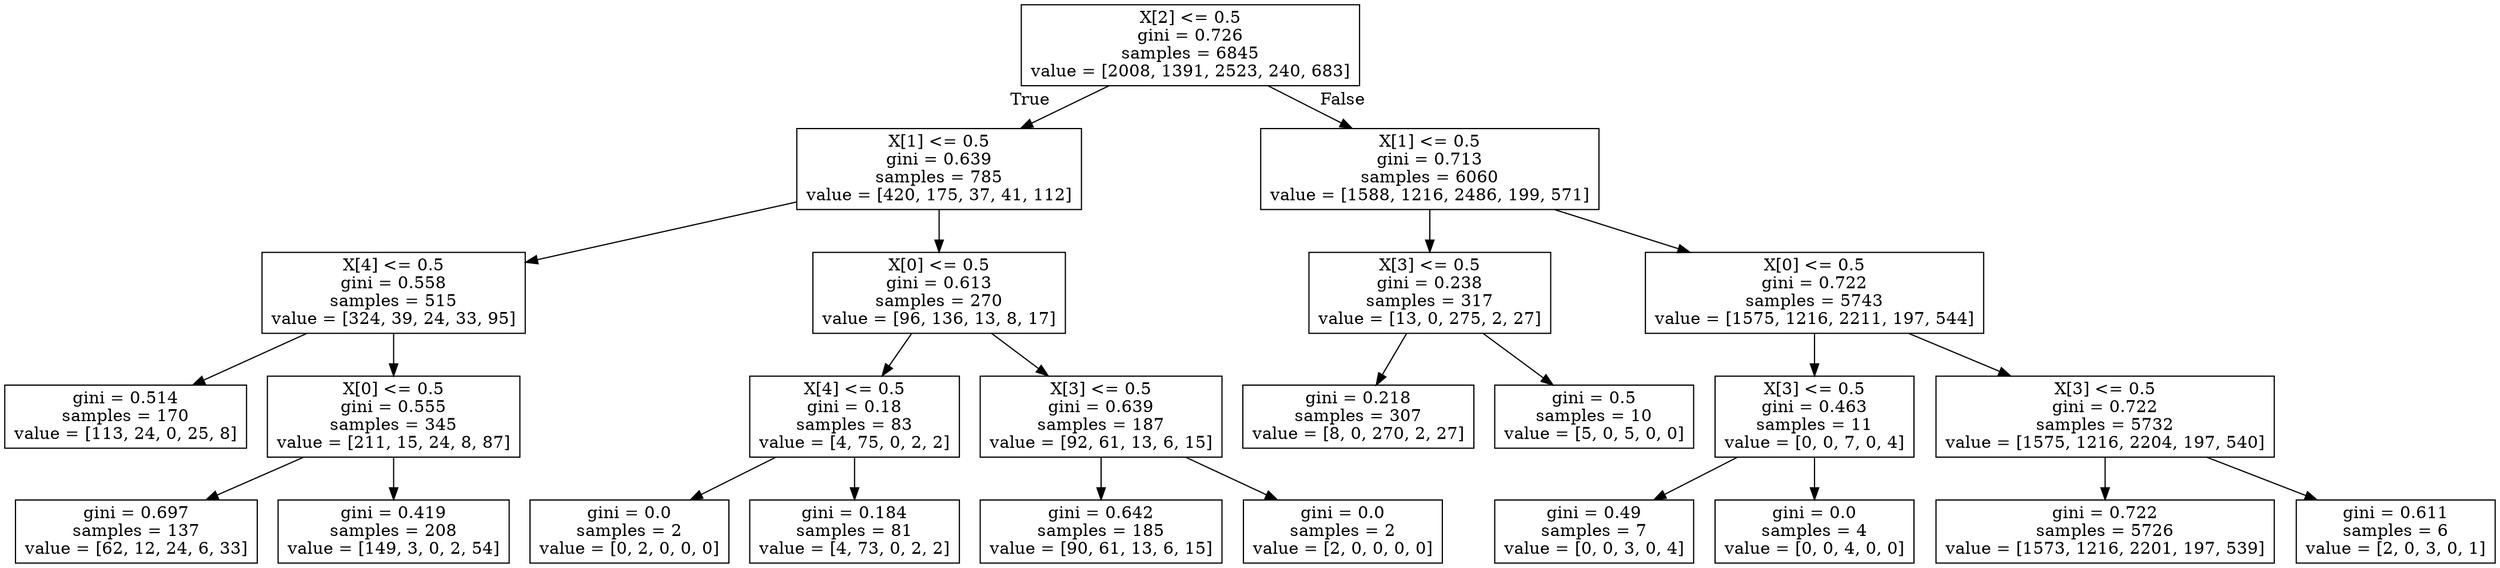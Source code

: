digraph Tree {
node [shape=box] ;
0 [label="X[2] <= 0.5\ngini = 0.726\nsamples = 6845\nvalue = [2008, 1391, 2523, 240, 683]"] ;
1 [label="X[1] <= 0.5\ngini = 0.639\nsamples = 785\nvalue = [420, 175, 37, 41, 112]"] ;
0 -> 1 [labeldistance=2.5, labelangle=45, headlabel="True"] ;
2 [label="X[4] <= 0.5\ngini = 0.558\nsamples = 515\nvalue = [324, 39, 24, 33, 95]"] ;
1 -> 2 ;
3 [label="gini = 0.514\nsamples = 170\nvalue = [113, 24, 0, 25, 8]"] ;
2 -> 3 ;
4 [label="X[0] <= 0.5\ngini = 0.555\nsamples = 345\nvalue = [211, 15, 24, 8, 87]"] ;
2 -> 4 ;
5 [label="gini = 0.697\nsamples = 137\nvalue = [62, 12, 24, 6, 33]"] ;
4 -> 5 ;
6 [label="gini = 0.419\nsamples = 208\nvalue = [149, 3, 0, 2, 54]"] ;
4 -> 6 ;
7 [label="X[0] <= 0.5\ngini = 0.613\nsamples = 270\nvalue = [96, 136, 13, 8, 17]"] ;
1 -> 7 ;
8 [label="X[4] <= 0.5\ngini = 0.18\nsamples = 83\nvalue = [4, 75, 0, 2, 2]"] ;
7 -> 8 ;
9 [label="gini = 0.0\nsamples = 2\nvalue = [0, 2, 0, 0, 0]"] ;
8 -> 9 ;
10 [label="gini = 0.184\nsamples = 81\nvalue = [4, 73, 0, 2, 2]"] ;
8 -> 10 ;
11 [label="X[3] <= 0.5\ngini = 0.639\nsamples = 187\nvalue = [92, 61, 13, 6, 15]"] ;
7 -> 11 ;
12 [label="gini = 0.642\nsamples = 185\nvalue = [90, 61, 13, 6, 15]"] ;
11 -> 12 ;
13 [label="gini = 0.0\nsamples = 2\nvalue = [2, 0, 0, 0, 0]"] ;
11 -> 13 ;
14 [label="X[1] <= 0.5\ngini = 0.713\nsamples = 6060\nvalue = [1588, 1216, 2486, 199, 571]"] ;
0 -> 14 [labeldistance=2.5, labelangle=-45, headlabel="False"] ;
15 [label="X[3] <= 0.5\ngini = 0.238\nsamples = 317\nvalue = [13, 0, 275, 2, 27]"] ;
14 -> 15 ;
16 [label="gini = 0.218\nsamples = 307\nvalue = [8, 0, 270, 2, 27]"] ;
15 -> 16 ;
17 [label="gini = 0.5\nsamples = 10\nvalue = [5, 0, 5, 0, 0]"] ;
15 -> 17 ;
18 [label="X[0] <= 0.5\ngini = 0.722\nsamples = 5743\nvalue = [1575, 1216, 2211, 197, 544]"] ;
14 -> 18 ;
19 [label="X[3] <= 0.5\ngini = 0.463\nsamples = 11\nvalue = [0, 0, 7, 0, 4]"] ;
18 -> 19 ;
20 [label="gini = 0.49\nsamples = 7\nvalue = [0, 0, 3, 0, 4]"] ;
19 -> 20 ;
21 [label="gini = 0.0\nsamples = 4\nvalue = [0, 0, 4, 0, 0]"] ;
19 -> 21 ;
22 [label="X[3] <= 0.5\ngini = 0.722\nsamples = 5732\nvalue = [1575, 1216, 2204, 197, 540]"] ;
18 -> 22 ;
23 [label="gini = 0.722\nsamples = 5726\nvalue = [1573, 1216, 2201, 197, 539]"] ;
22 -> 23 ;
24 [label="gini = 0.611\nsamples = 6\nvalue = [2, 0, 3, 0, 1]"] ;
22 -> 24 ;
}